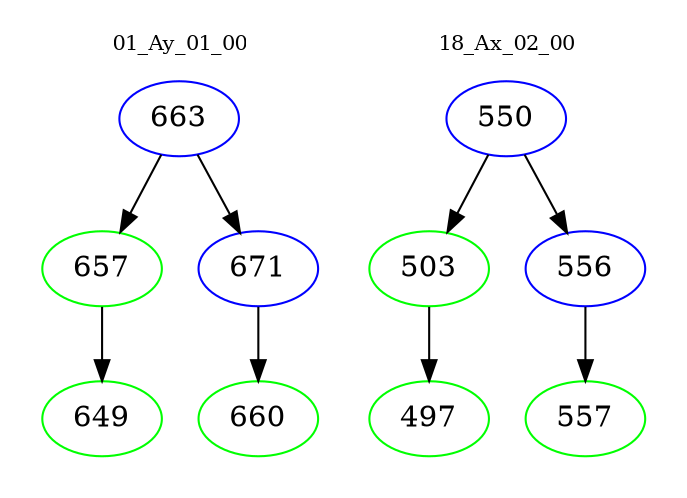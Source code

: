 digraph{
subgraph cluster_0 {
color = white
label = "01_Ay_01_00";
fontsize=10;
T0_663 [label="663", color="blue"]
T0_663 -> T0_657 [color="black"]
T0_657 [label="657", color="green"]
T0_657 -> T0_649 [color="black"]
T0_649 [label="649", color="green"]
T0_663 -> T0_671 [color="black"]
T0_671 [label="671", color="blue"]
T0_671 -> T0_660 [color="black"]
T0_660 [label="660", color="green"]
}
subgraph cluster_1 {
color = white
label = "18_Ax_02_00";
fontsize=10;
T1_550 [label="550", color="blue"]
T1_550 -> T1_503 [color="black"]
T1_503 [label="503", color="green"]
T1_503 -> T1_497 [color="black"]
T1_497 [label="497", color="green"]
T1_550 -> T1_556 [color="black"]
T1_556 [label="556", color="blue"]
T1_556 -> T1_557 [color="black"]
T1_557 [label="557", color="green"]
}
}
